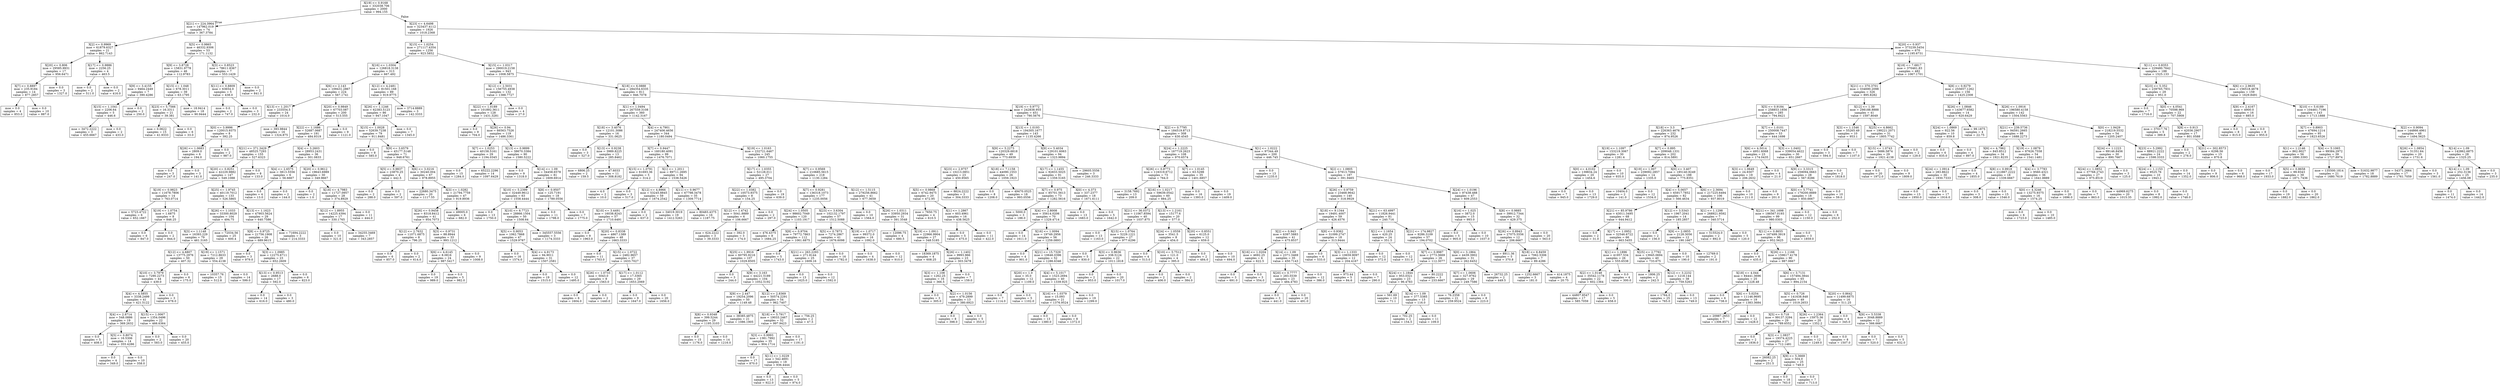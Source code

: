 digraph Tree {
node [shape=box] ;
0 [label="X[19] <= 0.9168\nmse = 332038.706\nsamples = 2000\nvalue = 994.155"] ;
1 [label="X[21] <= 224.3964\nmse = 147962.019\nsamples = 74\nvalue = 367.3784"] ;
0 -> 1 [labeldistance=2.5, labelangle=45, headlabel="True"] ;
2 [label="X[2] <= 0.9969\nmse = 61879.6327\nsamples = 21\nvalue = 862.7143"] ;
1 -> 2 ;
3 [label="X[20] <= 0.806\nmse = 29585.9931\nsamples = 17\nvalue = 956.6471"] ;
2 -> 3 ;
4 [label="X[7] <= 0.8897\nmse = 235.9184\nsamples = 14\nvalue = 877.2857"] ;
3 -> 4 ;
5 [label="mse = 0.0\nsamples = 4\nvalue = 853.0"] ;
4 -> 5 ;
6 [label="mse = 0.0\nsamples = 10\nvalue = 887.0"] ;
4 -> 6 ;
7 [label="mse = 0.0\nsamples = 3\nvalue = 1327.0"] ;
3 -> 7 ;
8 [label="X[17] <= 0.9886\nmse = 2256.25\nsamples = 4\nvalue = 463.5"] ;
2 -> 8 ;
9 [label="mse = 0.0\nsamples = 2\nvalue = 511.0"] ;
8 -> 9 ;
10 [label="mse = 0.0\nsamples = 2\nvalue = 416.0"] ;
8 -> 10 ;
11 [label="X[5] <= 0.9865\nmse = 46332.9306\nsamples = 53\nvalue = 171.1132"] ;
1 -> 11 ;
12 [label="X[9] <= 3.8728\nmse = 15831.9778\nsamples = 46\nvalue = 112.9783"] ;
11 -> 12 ;
13 [label="X[9] <= 3.4155\nmse = 9464.2449\nsamples = 7\nvalue = 390.4286"] ;
12 -> 13 ;
14 [label="X[15] <= 1.1041\nmse = 2206.64\nsamples = 5\nvalue = 446.6"] ;
13 -> 14 ;
15 [label="mse = 3472.2222\nsamples = 3\nvalue = 455.6667"] ;
14 -> 15 ;
16 [label="mse = 0.0\nsamples = 2\nvalue = 433.0"] ;
14 -> 16 ;
17 [label="mse = 0.0\nsamples = 2\nvalue = 250.0"] ;
13 -> 17 ;
18 [label="X[15] <= 1.048\nmse = 678.3011\nsamples = 39\nvalue = 63.1795"] ;
12 -> 18 ;
19 [label="X[23] <= 5.7566\nmse = 16.3311\nsamples = 21\nvalue = 39.381"] ;
18 -> 19 ;
20 [label="mse = 0.0622\nsamples = 15\nvalue = 41.9333"] ;
19 -> 20 ;
21 [label="mse = 0.0\nsamples = 6\nvalue = 33.0"] ;
19 -> 21 ;
22 [label="mse = 18.9414\nsamples = 18\nvalue = 90.9444"] ;
18 -> 22 ;
23 [label="X[3] <= 0.8523\nmse = 78611.8367\nsamples = 7\nvalue = 553.1429"] ;
11 -> 23 ;
24 [label="X[11] <= 0.8809\nmse = 63654.0\nsamples = 5\nvalue = 438.0"] ;
23 -> 24 ;
25 [label="mse = 0.0\nsamples = 2\nvalue = 747.0"] ;
24 -> 25 ;
26 [label="mse = 0.0\nsamples = 3\nvalue = 232.0"] ;
24 -> 26 ;
27 [label="mse = 0.0\nsamples = 2\nvalue = 841.0"] ;
23 -> 27 ;
28 [label="X[23] <= 4.6498\nmse = 323437.4112\nsamples = 1926\nvalue = 1018.2368"] ;
0 -> 28 [labeldistance=2.5, labelangle=-45, headlabel="False"] ;
29 [label="X[15] <= 1.0254\nmse = 271117.4354\nsamples = 1256\nvalue = 923.5852"] ;
28 -> 29 ;
30 [label="X[16] <= 1.0304\nmse = 126818.3138\nsamples = 313\nvalue = 667.492"] ;
29 -> 30 ;
31 [label="X[6] <= 2.143\nmse = 109431.2867\nsamples = 224\nvalue = 567.1741"] ;
30 -> 31 ;
32 [label="X[13] <= 1.2017\nmse = 233554.5\nsamples = 24\nvalue = 1014.0"] ;
31 -> 32 ;
33 [label="X[0] <= 3.9996\nmse = 120015.9375\nsamples = 8\nvalue = 392.25"] ;
32 -> 33 ;
34 [label="X[26] <= 1.0683\nmse = 2809.0\nsamples = 6\nvalue = 194.0"] ;
33 -> 34 ;
35 [label="mse = 0.0\nsamples = 3\nvalue = 247.0"] ;
34 -> 35 ;
36 [label="mse = 0.0\nsamples = 3\nvalue = 141.0"] ;
34 -> 36 ;
37 [label="mse = 0.0\nsamples = 2\nvalue = 987.0"] ;
33 -> 37 ;
38 [label="mse = 393.9844\nsamples = 16\nvalue = 1324.875"] ;
32 -> 38 ;
39 [label="X[20] <= 0.9849\nmse = 67703.087\nsamples = 200\nvalue = 513.555"] ;
31 -> 39 ;
40 [label="X[22] <= 1.1686\nmse = 52687.0687\nsamples = 191\nvalue = 484.9319"] ;
39 -> 40 ;
41 [label="X[21] <= 371.3429\nmse = 48525.7293\nsamples = 155\nvalue = 527.6323"] ;
40 -> 41 ;
42 [label="X[20] <= 0.8251\nmse = 42229.9882\nsamples = 147\nvalue = 549.1088"] ;
41 -> 42 ;
43 [label="X[19] <= 0.9823\nmse = 11678.7806\nsamples = 14\nvalue = 763.0714"] ;
42 -> 43 ;
44 [label="mse = 5723.4722\nsamples = 6\nvalue = 652.1667"] ;
43 -> 44 ;
45 [label="X[19] <= 1.0754\nmse = 1.6875\nsamples = 8\nvalue = 846.25"] ;
43 -> 45 ;
46 [label="mse = 0.0\nsamples = 6\nvalue = 847.0"] ;
45 -> 46 ;
47 [label="mse = 0.0\nsamples = 2\nvalue = 844.0"] ;
45 -> 47 ;
48 [label="X[25] <= 1.9745\nmse = 40119.7012\nsamples = 133\nvalue = 526.5865"] ;
42 -> 48 ;
49 [label="X[26] <= 1.1033\nmse = 33300.8029\nsamples = 104\nvalue = 494.75"] ;
48 -> 49 ;
50 [label="X[3] <= 1.1148\nmse = 16393.229\nsamples = 79\nvalue = 461.3165"] ;
49 -> 50 ;
51 [label="X[12] <= 4.6807\nmse = 13775.2976\nsamples = 50\nvalue = 407.32"] ;
50 -> 51 ;
52 [label="X[10] <= 3.7979\nmse = 7290.2273\nsamples = 44\nvalue = 439.0"] ;
51 -> 52 ;
53 [label="X[4] <= 4.5855\nmse = 3338.2499\nsamples = 41\nvalue = 421.5122"] ;
52 -> 53 ;
54 [label="X[4] <= 2.8714\nmse = 548.0886\nsamples = 19\nvalue = 369.2632"] ;
53 -> 54 ;
55 [label="mse = 0.0\nsamples = 5\nvalue = 408.0"] ;
54 -> 55 ;
56 [label="X[5] <= 0.8074\nmse = 16.5306\nsamples = 14\nvalue = 355.4286"] ;
54 -> 56 ;
57 [label="mse = 0.0\nsamples = 4\nvalue = 349.0"] ;
56 -> 57 ;
58 [label="mse = 0.0\nsamples = 10\nvalue = 358.0"] ;
56 -> 58 ;
59 [label="X[15] <= 1.0067\nmse = 1354.0496\nsamples = 22\nvalue = 466.6364"] ;
53 -> 59 ;
60 [label="mse = 0.0\nsamples = 2\nvalue = 583.0"] ;
59 -> 60 ;
61 [label="mse = 0.0\nsamples = 20\nvalue = 455.0"] ;
59 -> 61 ;
62 [label="mse = 0.0\nsamples = 3\nvalue = 678.0"] ;
52 -> 62 ;
63 [label="mse = 0.0\nsamples = 6\nvalue = 175.0"] ;
51 -> 63 ;
64 [label="X[19] <= 1.1571\nmse = 7212.8633\nsamples = 29\nvalue = 554.4138"] ;
50 -> 64 ;
65 [label="mse = 10357.76\nsamples = 15\nvalue = 512.8"] ;
64 -> 65 ;
66 [label="mse = 0.0\nsamples = 14\nvalue = 599.0"] ;
64 -> 66 ;
67 [label="mse = 72034.56\nsamples = 25\nvalue = 600.4"] ;
49 -> 67 ;
68 [label="X[13] <= 1.1623\nmse = 47903.5624\nsamples = 29\nvalue = 640.7586"] ;
48 -> 68 ;
69 [label="X[8] <= 0.9725\nmse = 21756.1908\nsamples = 26\nvalue = 689.9615"] ;
68 -> 69 ;
70 [label="mse = 0.0\nsamples = 3\nvalue = 979.0"] ;
69 -> 70 ;
71 [label="X[3] <= 1.0985\nmse = 12275.6711\nsamples = 23\nvalue = 652.2609"] ;
69 -> 71 ;
72 [label="X[13] <= 0.9513\nmse = 2688.0\nsamples = 17\nvalue = 592.0"] ;
71 -> 72 ;
73 [label="mse = 0.0\nsamples = 14\nvalue = 616.0"] ;
72 -> 73 ;
74 [label="mse = 0.0\nsamples = 3\nvalue = 480.0"] ;
72 -> 74 ;
75 [label="mse = 0.0\nsamples = 6\nvalue = 823.0"] ;
71 -> 75 ;
76 [label="mse = 71694.2222\nsamples = 3\nvalue = 214.3333"] ;
68 -> 76 ;
77 [label="mse = 0.0\nsamples = 8\nvalue = 133.0"] ;
41 -> 77 ;
78 [label="X[4] <= 3.2603\nmse = 28953.2431\nsamples = 36\nvalue = 301.0833"] ;
40 -> 78 ;
79 [label="X[4] <= 2.6575\nmse = 3813.5556\nsamples = 6\nvalue = 56.6667"] ;
78 -> 79 ;
80 [label="mse = 0.0\nsamples = 4\nvalue = 13.0"] ;
79 -> 80 ;
81 [label="mse = 0.0\nsamples = 2\nvalue = 144.0"] ;
79 -> 81 ;
82 [label="X[20] <= 0.9612\nmse = 19643.6989\nsamples = 30\nvalue = 349.9667"] ;
78 -> 82 ;
83 [label="mse = 0.0\nsamples = 2\nvalue = 1.0"] ;
82 -> 83 ;
84 [label="X[18] <= 4.7983\nmse = 11727.0957\nsamples = 28\nvalue = 374.8929"] ;
82 -> 84 ;
85 [label="X[12] <= 1.8955\nmse = 14225.4394\nsamples = 17\nvalue = 330.1765"] ;
84 -> 85 ;
86 [label="mse = 0.0\nsamples = 10\nvalue = 321.0"] ;
85 -> 86 ;
87 [label="mse = 34255.3469\nsamples = 7\nvalue = 343.2857"] ;
85 -> 87 ;
88 [label="mse = 0.0\nsamples = 11\nvalue = 444.0"] ;
84 -> 88 ;
89 [label="mse = 0.0\nsamples = 9\nvalue = 1121.0"] ;
39 -> 89 ;
90 [label="X[12] <= 4.2481\nmse = 81501.168\nsamples = 89\nvalue = 919.9775"] ;
30 -> 90 ;
91 [label="X[26] <= 1.1246\nmse = 62383.5123\nsamples = 86\nvalue = 947.1047"] ;
90 -> 91 ;
92 [label="X[15] <= 1.0028\nmse = 52639.7238\nsamples = 79\nvalue = 911.8481"] ;
91 -> 92 ;
93 [label="mse = 0.0\nsamples = 8\nvalue = 585.0"] ;
92 -> 93 ;
94 [label="X[9] <= 3.6579\nmse = 45177.5148\nsamples = 71\nvalue = 948.6761"] ;
92 -> 94 ;
95 [label="X[5] <= 0.9837\nmse = 23870.25\nsamples = 4\nvalue = 442.5"] ;
94 -> 95 ;
96 [label="mse = 0.0\nsamples = 2\nvalue = 288.0"] ;
95 -> 96 ;
97 [label="mse = 0.0\nsamples = 2\nvalue = 597.0"] ;
95 -> 97 ;
98 [label="X[6] <= 3.0216\nmse = 30240.004\nsamples = 67\nvalue = 978.8955"] ;
94 -> 98 ;
99 [label="mse = 22680.3475\nsamples = 20\nvalue = 1117.55"] ;
98 -> 99 ;
100 [label="X[3] <= 1.0282\nmse = 21794.7759\nsamples = 47\nvalue = 919.8936"] ;
98 -> 100 ;
101 [label="X[26] <= 0.9458\nmse = 8318.8412\nsamples = 41\nvalue = 954.7073"] ;
100 -> 101 ;
102 [label="X[12] <= 2.7632\nmse = 11071.6875\nsamples = 8\nvalue = 796.25"] ;
101 -> 102 ;
103 [label="mse = 0.0\nsamples = 6\nvalue = 857.0"] ;
102 -> 103 ;
104 [label="mse = 0.0\nsamples = 2\nvalue = 614.0"] ;
102 -> 104 ;
105 [label="X[3] <= 0.9731\nmse = 88.8944\nsamples = 33\nvalue = 993.1212"] ;
101 -> 105 ;
106 [label="X[6] <= 4.6145\nmse = 8.0816\nsamples = 24\nvalue = 987.5417"] ;
105 -> 106 ;
107 [label="mse = 0.0\nsamples = 19\nvalue = 989.0"] ;
106 -> 107 ;
108 [label="mse = 0.0\nsamples = 5\nvalue = 982.0"] ;
106 -> 108 ;
109 [label="mse = 0.0\nsamples = 9\nvalue = 1008.0"] ;
105 -> 109 ;
110 [label="mse = 49005.0\nsamples = 6\nvalue = 682.0"] ;
100 -> 110 ;
111 [label="mse = 0.0\nsamples = 7\nvalue = 1345.0"] ;
91 -> 111 ;
112 [label="mse = 3714.8889\nsamples = 3\nvalue = 142.3333"] ;
90 -> 112 ;
113 [label="X[15] <= 1.0317\nmse = 290019.2158\nsamples = 943\nvalue = 1008.5875"] ;
29 -> 113 ;
114 [label="X[12] <= 2.5031\nmse = 156755.4938\nsamples = 132\nvalue = 1388.7727"] ;
113 -> 114 ;
115 [label="X[22] <= 1.0189\nmse = 101892.3611\nsamples = 128\nvalue = 1431.3281"] ;
114 -> 115 ;
116 [label="mse = 0.0\nsamples = 9\nvalue = 704.0"] ;
115 -> 116 ;
117 [label="X[26] <= 0.94\nmse = 66563.7526\nsamples = 119\nvalue = 1486.3361"] ;
115 -> 117 ;
118 [label="X[7] <= 1.0253\nmse = 40158.5161\nsamples = 29\nvalue = 1194.0345"] ;
117 -> 118 ;
119 [label="mse = 0.0\nsamples = 15\nvalue = 1284.0"] ;
118 -> 119 ;
120 [label="mse = 65222.2296\nsamples = 14\nvalue = 1097.6429"] ;
118 -> 120 ;
121 [label="X[13] <= 0.9899\nmse = 38670.3384\nsamples = 90\nvalue = 1580.5222"] ;
117 -> 121 ;
122 [label="mse = 0.0\nsamples = 9\nvalue = 1318.0"] ;
121 -> 122 ;
123 [label="X[14] <= 1.09\nmse = 34458.6578\nsamples = 81\nvalue = 1609.6914"] ;
121 -> 123 ;
124 [label="X[10] <= 5.2399\nmse = 32449.9612\nsamples = 63\nvalue = 1558.4444"] ;
123 -> 124 ;
125 [label="mse = 0.0\nsamples = 13\nvalue = 1750.0"] ;
124 -> 125 ;
126 [label="X[10] <= 6.7723\nmse = 28866.1504\nsamples = 50\nvalue = 1508.64"] ;
124 -> 126 ;
127 [label="X[5] <= 0.9053\nmse = 1062.7868\nsamples = 47\nvalue = 1529.9787"] ;
126 -> 127 ;
128 [label="mse = 0.0\nsamples = 16\nvalue = 1574.0"] ;
127 -> 128 ;
129 [label="X[4] <= 4.9173\nmse = 94.9011\nsamples = 31\nvalue = 1507.2581"] ;
127 -> 129 ;
130 [label="mse = 0.0\nsamples = 19\nvalue = 1515.0"] ;
129 -> 130 ;
131 [label="mse = 0.0\nsamples = 12\nvalue = 1495.0"] ;
129 -> 131 ;
132 [label="mse = 345557.5556\nsamples = 3\nvalue = 1174.3333"] ;
126 -> 132 ;
133 [label="X[8] <= 0.9507\nmse = 125.7191\nsamples = 18\nvalue = 1789.0556"] ;
123 -> 133 ;
134 [label="mse = 0.0\nsamples = 11\nvalue = 1798.0"] ;
133 -> 134 ;
135 [label="mse = 0.0\nsamples = 7\nvalue = 1775.0"] ;
133 -> 135 ;
136 [label="mse = 0.0\nsamples = 4\nvalue = 27.0"] ;
114 -> 136 ;
137 [label="X[18] <= 6.0888\nmse = 284354.6335\nsamples = 811\nvalue = 946.7078"] ;
113 -> 137 ;
138 [label="X[1] <= 1.0494\nmse = 267559.3108\nsamples = 360\nvalue = 1142.3167"] ;
137 -> 138 ;
139 [label="X[18] <= 3.4076\nmse = 12101.3086\nsamples = 16\nvalue = 331.0625"] ;
138 -> 139 ;
140 [label="mse = 0.0\nsamples = 3\nvalue = 527.0"] ;
139 -> 140 ;
141 [label="X[13] <= 0.9238\nmse = 3989.8225\nsamples = 13\nvalue = 285.8462"] ;
139 -> 141 ;
142 [label="mse = 6806.25\nsamples = 2\nvalue = 159.5"] ;
141 -> 142 ;
143 [label="mse = 47.6033\nsamples = 11\nvalue = 308.8182"] ;
141 -> 143 ;
144 [label="X[4] <= 4.7901\nmse = 247406.4656\nsamples = 344\nvalue = 1180.0494"] ;
138 -> 144 ;
145 [label="X[7] <= 0.9447\nmse = 160180.4091\nsamples = 99\nvalue = 1476.7071"] ;
144 -> 145 ;
146 [label="X[15] <= 1.0791\nmse = 61693.36\nsamples = 5\nvalue = 314.2"] ;
145 -> 146 ;
147 [label="mse = 4.0\nsamples = 2\nvalue = 10.0"] ;
146 -> 147 ;
148 [label="mse = 0.0\nsamples = 3\nvalue = 517.0"] ;
146 -> 148 ;
149 [label="X[1] <= 1.2011\nmse = 89711.2695\nsamples = 94\nvalue = 1538.5426"] ;
145 -> 149 ;
150 [label="X[12] <= 4.8966\nmse = 53245.8845\nsamples = 59\nvalue = 1674.2542"] ;
149 -> 150 ;
151 [label="X[10] <= 3.4491\nmse = 16038.8243\nsamples = 57\nvalue = 1710.6491"] ;
150 -> 151 ;
152 [label="mse = 0.0\nsamples = 9\nvalue = 1963.0"] ;
151 -> 152 ;
153 [label="X[20] <= 0.8338\nmse = 4867.1389\nsamples = 48\nvalue = 1663.3333"] ;
151 -> 153 ;
154 [label="mse = 0.0\nsamples = 11\nvalue = 1763.0"] ;
153 -> 154 ;
155 [label="X[15] <= 1.0722\nmse = 2482.9657\nsamples = 37\nvalue = 1633.7027"] ;
153 -> 155 ;
156 [label="X[26] <= 1.0733\nmse = 5043.0\nsamples = 8\nvalue = 1563.0"] ;
155 -> 156 ;
157 [label="mse = 0.0\nsamples = 6\nvalue = 1604.0"] ;
156 -> 157 ;
158 [label="mse = 0.0\nsamples = 2\nvalue = 1440.0"] ;
156 -> 158 ;
159 [label="X[17] <= 1.0112\nmse = 17.3365\nsamples = 29\nvalue = 1653.2069"] ;
155 -> 159 ;
160 [label="mse = 0.0\nsamples = 9\nvalue = 1647.0"] ;
159 -> 160 ;
161 [label="mse = 0.0\nsamples = 20\nvalue = 1656.0"] ;
159 -> 161 ;
162 [label="mse = 0.0\nsamples = 2\nvalue = 637.0"] ;
150 -> 162 ;
163 [label="X[11] <= 0.9677\nmse = 67798.3478\nsamples = 35\nvalue = 1309.7714"] ;
149 -> 163 ;
164 [label="mse = 34019.3019\nsamples = 19\nvalue = 1412.5263"] ;
163 -> 164 ;
165 [label="mse = 80483.4375\nsamples = 16\nvalue = 1187.75"] ;
163 -> 165 ;
166 [label="X[19] <= 1.0163\nmse = 232721.6467\nsamples = 245\nvalue = 1060.1755"] ;
144 -> 166 ;
167 [label="X[17] <= 1.0355\nmse = 52128.011\nsamples = 27\nvalue = 495.3704"] ;
166 -> 167 ;
168 [label="X[22] <= 1.0382\nmse = 10573.9375\nsamples = 8\nvalue = 154.25"] ;
167 -> 168 ;
169 [label="X[12] <= 1.4742\nmse = 5041.8889\nsamples = 6\nvalue = 106.6667"] ;
168 -> 169 ;
170 [label="mse = 624.2222\nsamples = 3\nvalue = 39.3333"] ;
169 -> 170 ;
171 [label="mse = 392.0\nsamples = 3\nvalue = 174.0"] ;
169 -> 171 ;
172 [label="mse = 0.0\nsamples = 2\nvalue = 297.0"] ;
168 -> 172 ;
173 [label="mse = 0.0\nsamples = 19\nvalue = 639.0"] ;
167 -> 173 ;
174 [label="X[7] <= 0.9569\nmse = 210685.5615\nsamples = 218\nvalue = 1130.1284"] ;
166 -> 174 ;
175 [label="X[7] <= 0.9281\nmse = 136318.1073\nsamples = 177\nvalue = 1235.0056"] ;
174 -> 175 ;
176 [label="X[24] <= 1.0505\nmse = 98602.7049\nsamples = 120\nvalue = 1103.1917"] ;
175 -> 176 ;
177 [label="mse = 476.4375\nsamples = 8\nvalue = 1684.25"] ;
176 -> 177 ;
178 [label="X[8] <= 0.9704\nmse = 79772.7863\nsamples = 112\nvalue = 1061.6875"] ;
176 -> 178 ;
179 [label="X[25] <= 1.9916\nmse = 60795.9216\nsamples = 107\nvalue = 1029.8505"] ;
178 -> 179 ;
180 [label="mse = 0.0\nsamples = 3\nvalue = 244.0"] ;
179 -> 180 ;
181 [label="X[9] <= 3.163\nmse = 44221.5189\nsamples = 104\nvalue = 1052.5192"] ;
179 -> 181 ;
182 [label="X[9] <= 2.447\nmse = 19254.2096\nsamples = 50\nvalue = 1149.48"] ;
181 -> 182 ;
183 [label="X[8] <= 0.9348\nmse = 399.5244\nsamples = 29\nvalue = 1195.3103"] ;
182 -> 183 ;
184 [label="mse = 0.0\nsamples = 15\nvalue = 1176.0"] ;
183 -> 184 ;
185 [label="mse = 0.0\nsamples = 14\nvalue = 1216.0"] ;
183 -> 185 ;
186 [label="mse = 38385.4875\nsamples = 21\nvalue = 1086.1905"] ;
182 -> 186 ;
187 [label="X[12] <= 2.8369\nmse = 50574.2291\nsamples = 54\nvalue = 962.7407"] ;
181 -> 187 ;
188 [label="X[18] <= 5.7917\nmse = 19033.2467\nsamples = 52\nvalue = 997.9423"] ;
187 -> 188 ;
189 [label="X[3] <= 0.9993\nmse = 1381.7992\nsamples = 35\nvalue = 904.1714"] ;
188 -> 189 ;
190 [label="mse = 0.0\nsamples = 17\nvalue = 870.0"] ;
189 -> 190 ;
191 [label="X[11] <= 1.0229\nmse = 542.4691\nsamples = 18\nvalue = 936.4444"] ;
189 -> 191 ;
192 [label="mse = 0.0\nsamples = 13\nvalue = 922.0"] ;
191 -> 192 ;
193 [label="mse = 0.0\nsamples = 5\nvalue = 974.0"] ;
191 -> 193 ;
194 [label="mse = 0.0\nsamples = 17\nvalue = 1191.0"] ;
188 -> 194 ;
195 [label="mse = 756.25\nsamples = 2\nvalue = 47.5"] ;
187 -> 195 ;
196 [label="mse = 0.0\nsamples = 5\nvalue = 1743.0"] ;
178 -> 196 ;
197 [label="X[23] <= 3.6304\nmse = 102132.1797\nsamples = 57\nvalue = 1512.5088"] ;
175 -> 197 ;
198 [label="X[5] <= 0.7873\nmse = 7274.2867\nsamples = 41\nvalue = 1676.6098"] ;
197 -> 198 ;
199 [label="X[21] <= 263.2293\nmse = 271.8144\nsamples = 25\nvalue = 1609.16"] ;
198 -> 199 ;
200 [label="mse = 0.0\nsamples = 13\nvalue = 1625.0"] ;
199 -> 200 ;
201 [label="mse = 0.0\nsamples = 12\nvalue = 1592.0"] ;
199 -> 201 ;
202 [label="mse = 0.0\nsamples = 16\nvalue = 1782.0"] ;
198 -> 202 ;
203 [label="X[19] <= 1.0717\nmse = 99372.0\nsamples = 16\nvalue = 1092.0"] ;
197 -> 203 ;
204 [label="mse = 0.0\nsamples = 4\nvalue = 1638.0"] ;
203 -> 204 ;
205 [label="mse = 0.0\nsamples = 12\nvalue = 910.0"] ;
203 -> 205 ;
206 [label="X[12] <= 1.5115\nmse = 279256.8662\nsamples = 41\nvalue = 677.3659"] ;
174 -> 206 ;
207 [label="mse = 0.0\nsamples = 10\nvalue = 1564.0"] ;
206 -> 207 ;
208 [label="X[26] <= 1.0311\nmse = 33950.2934\nsamples = 31\nvalue = 391.3548"] ;
206 -> 208 ;
209 [label="mse = 12096.75\nsamples = 4\nvalue = 680.5"] ;
208 -> 209 ;
210 [label="X[19] <= 1.0911\nmse = 22966.9904\nsamples = 27\nvalue = 348.5185"] ;
208 -> 210 ;
211 [label="mse = 18369.1875\nsamples = 4\nvalue = 608.25"] ;
210 -> 211 ;
212 [label="X[26] <= 1.1402\nmse = 9993.966\nsamples = 23\nvalue = 303.3478"] ;
210 -> 212 ;
213 [label="X[3] <= 1.108\nmse = 1262.25\nsamples = 16\nvalue = 366.5"] ;
212 -> 213 ;
214 [label="mse = 0.0\nsamples = 3\nvalue = 305.0"] ;
213 -> 214 ;
215 [label="X[2] <= 1.0156\nmse = 479.2899\nsamples = 13\nvalue = 380.6923"] ;
213 -> 215 ;
216 [label="mse = 0.0\nsamples = 8\nvalue = 398.0"] ;
215 -> 216 ;
217 [label="mse = 0.0\nsamples = 5\nvalue = 353.0"] ;
215 -> 217 ;
218 [label="mse = 0.0\nsamples = 7\nvalue = 159.0"] ;
212 -> 218 ;
219 [label="X[19] <= 0.9772\nmse = 242838.955\nsamples = 451\nvalue = 790.5676"] ;
137 -> 219 ;
220 [label="X[13] <= 1.0193\nmse = 194305.1677\nsamples = 143\nvalue = 1135.4266"] ;
219 -> 220 ;
221 [label="X[9] <= 5.2273\nmse = 120329.6818\nsamples = 49\nvalue = 773.6939"] ;
220 -> 221 ;
222 [label="X[23] <= 2.9757\nmse = 10213.0851\nsamples = 23\nvalue = 450.9565"] ;
221 -> 222 ;
223 [label="X[5] <= 0.9868\nmse = 6742.9475\nsamples = 20\nvalue = 472.95"] ;
222 -> 223 ;
224 [label="mse = 7650.75\nsamples = 4\nvalue = 610.5"] ;
223 -> 224 ;
225 [label="X[1] <= 1.2867\nmse = 603.4961\nsamples = 16\nvalue = 438.5625"] ;
223 -> 225 ;
226 [label="mse = 0.0\nsamples = 5\nvalue = 475.0"] ;
225 -> 226 ;
227 [label="mse = 0.0\nsamples = 11\nvalue = 422.0"] ;
225 -> 227 ;
228 [label="mse = 8624.2222\nsamples = 3\nvalue = 304.3333"] ;
222 -> 228 ;
229 [label="X[18] <= 7.1158\nmse = 44090.1553\nsamples = 26\nvalue = 1059.1923"] ;
221 -> 229 ;
230 [label="mse = 0.0\nsamples = 8\nvalue = 1208.0"] ;
229 -> 230 ;
231 [label="mse = 49470.0525\nsamples = 18\nvalue = 993.0556"] ;
229 -> 231 ;
232 [label="X[9] <= 5.4034\nmse = 129101.6063\nsamples = 94\nvalue = 1323.9894"] ;
220 -> 232 ;
233 [label="X[17] <= 1.1455\nmse = 92833.5025\nsamples = 91\nvalue = 1359.5165"] ;
232 -> 233 ;
234 [label="X[7] <= 0.975\nmse = 85701.5613\nsamples = 73\nvalue = 1282.5616"] ;
233 -> 234 ;
235 [label="mse = 5000.0\nsamples = 3\nvalue = 188.0"] ;
234 -> 235 ;
236 [label="X[4] <= 2.8008\nmse = 35614.0206\nsamples = 70\nvalue = 1329.4714"] ;
234 -> 236 ;
237 [label="mse = 0.0\nsamples = 14\nvalue = 1611.0"] ;
236 -> 237 ;
238 [label="X[16] <= 1.0094\nmse = 19749.2956\nsamples = 56\nvalue = 1259.0893"] ;
236 -> 238 ;
239 [label="mse = 0.0\nsamples = 4\nvalue = 901.0"] ;
238 -> 239 ;
240 [label="X[21] <= 15.7329\nmse = 10646.0396\nsamples = 52\nvalue = 1286.6346"] ;
238 -> 240 ;
241 [label="X[20] <= 1.0\nmse = 35.0\nsamples = 12\nvalue = 1109.0"] ;
240 -> 241 ;
242 [label="mse = 0.0\nsamples = 7\nvalue = 1114.0"] ;
241 -> 242 ;
243 [label="mse = 0.0\nsamples = 5\nvalue = 1102.0"] ;
241 -> 243 ;
244 [label="X[4] <= 5.1017\nmse = 1523.2694\nsamples = 40\nvalue = 1339.925"] ;
240 -> 244 ;
245 [label="X[16] <= 1.0379\nmse = 15.093\nsamples = 21\nvalue = 1376.9524"] ;
244 -> 245 ;
246 [label="mse = 0.0\nsamples = 13\nvalue = 1380.0"] ;
245 -> 246 ;
247 [label="mse = 0.0\nsamples = 8\nvalue = 1372.0"] ;
245 -> 247 ;
248 [label="mse = 0.0\nsamples = 19\nvalue = 1299.0"] ;
244 -> 248 ;
249 [label="X[0] <= 4.373\nmse = 337.2377\nsamples = 18\nvalue = 1671.6111"] ;
233 -> 249 ;
250 [label="mse = 0.0\nsamples = 13\nvalue = 1683.0"] ;
249 -> 250 ;
251 [label="mse = 0.0\nsamples = 5\nvalue = 1642.0"] ;
249 -> 251 ;
252 [label="mse = 29605.5556\nsamples = 3\nvalue = 246.3333"] ;
232 -> 252 ;
253 [label="X[2] <= 0.7795\nmse = 184519.8713\nsamples = 308\nvalue = 630.4545"] ;
219 -> 253 ;
254 [label="X[24] <= 1.2225\nmse = 167719.2623\nsamples = 108\nvalue = 970.6574"] ;
253 -> 254 ;
255 [label="X[26] <= 0.8773\nmse = 116319.6712\nsamples = 73\nvalue = 764.0"] ;
254 -> 255 ;
256 [label="mse = 3158.7692\nsamples = 13\nvalue = 209.0"] ;
255 -> 256 ;
257 [label="X[16] <= 1.0217\nmse = 59639.0542\nsamples = 60\nvalue = 884.25"] ;
255 -> 257 ;
258 [label="X[21] <= 36.0372\nmse = 11067.8594\nsamples = 40\nvalue = 1037.875"] ;
257 -> 258 ;
259 [label="mse = 0.0\nsamples = 13\nvalue = 1163.0"] ;
258 -> 259 ;
260 [label="X[15] <= 1.0764\nmse = 5229.1221\nsamples = 27\nvalue = 977.6296"] ;
258 -> 260 ;
261 [label="mse = 0.0\nsamples = 5\nvalue = 830.0"] ;
260 -> 261 ;
262 [label="X[3] <= 0.9636\nmse = 338.5124\nsamples = 22\nvalue = 1011.1818"] ;
260 -> 262 ;
263 [label="mse = 0.0\nsamples = 2\nvalue = 953.0"] ;
262 -> 263 ;
264 [label="mse = 0.0\nsamples = 20\nvalue = 1017.0"] ;
262 -> 264 ;
265 [label="X[13] <= 1.2161\nmse = 15177.6\nsamples = 20\nvalue = 577.0"] ;
257 -> 265 ;
266 [label="X[24] <= 1.0559\nmse = 3541.5\nsamples = 8\nvalue = 454.0"] ;
265 -> 266 ;
267 [label="mse = 0.0\nsamples = 4\nvalue = 513.0"] ;
266 -> 267 ;
268 [label="X[10] <= 5.7512\nmse = 121.0\nsamples = 4\nvalue = 395.0"] ;
266 -> 268 ;
269 [label="mse = 0.0\nsamples = 2\nvalue = 406.0"] ;
268 -> 269 ;
270 [label="mse = 0.0\nsamples = 2\nvalue = 384.0"] ;
268 -> 270 ;
271 [label="X[20] <= 0.8551\nmse = 6125.0\nsamples = 12\nvalue = 659.0"] ;
265 -> 271 ;
272 [label="mse = 0.0\nsamples = 2\nvalue = 484.0"] ;
271 -> 272 ;
273 [label="mse = 0.0\nsamples = 10\nvalue = 694.0"] ;
271 -> 273 ;
274 [label="X[7] <= 1.0145\nmse = 63.5298\nsamples = 35\nvalue = 1401.6857"] ;
254 -> 274 ;
275 [label="mse = 0.0\nsamples = 16\nvalue = 1393.0"] ;
274 -> 275 ;
276 [label="mse = 0.0\nsamples = 19\nvalue = 1409.0"] ;
274 -> 276 ;
277 [label="X[1] <= 1.0222\nmse = 97344.49\nsamples = 200\nvalue = 446.745"] ;
253 -> 277 ;
278 [label="mse = 0.0\nsamples = 13\nvalue = 1235.0"] ;
277 -> 278 ;
279 [label="X[2] <= 1.0805\nmse = 57913.7084\nsamples = 187\nvalue = 391.9465"] ;
277 -> 279 ;
280 [label="X[26] <= 0.9759\nmse = 23468.9642\nsamples = 140\nvalue = 318.9929"] ;
279 -> 280 ;
281 [label="X[18] <= 9.1344\nmse = 19491.4007\nsamples = 59\nvalue = 426.4576"] ;
280 -> 281 ;
282 [label="X[2] <= 0.943\nmse = 6397.5883\nsamples = 41\nvalue = 475.8537"] ;
281 -> 282 ;
283 [label="X[16] <= 1.0204\nmse = 4692.25\nsamples = 6\nvalue = 622.5"] ;
282 -> 283 ;
284 [label="mse = 0.0\nsamples = 3\nvalue = 691.0"] ;
283 -> 284 ;
285 [label="mse = 0.0\nsamples = 3\nvalue = 554.0"] ;
283 -> 285 ;
286 [label="X[14] <= 1.09\nmse = 2371.3469\nsamples = 35\nvalue = 450.7143"] ;
282 -> 286 ;
287 [label="X[20] <= 0.7777\nmse = 283.5539\nsamples = 23\nvalue = 484.4783"] ;
286 -> 287 ;
288 [label="mse = 0.0\nsamples = 3\nvalue = 441.0"] ;
287 -> 288 ;
289 [label="mse = 0.0\nsamples = 20\nvalue = 491.0"] ;
287 -> 289 ;
290 [label="mse = 0.0\nsamples = 12\nvalue = 386.0"] ;
286 -> 290 ;
291 [label="X[8] <= 0.9362\nmse = 31099.2747\nsamples = 18\nvalue = 313.9444"] ;
281 -> 291 ;
292 [label="mse = 0.0\nsamples = 6\nvalue = 533.0"] ;
291 -> 292 ;
293 [label="X[3] <= 1.1333\nmse = 10659.9097\nsamples = 12\nvalue = 204.4167"] ;
291 -> 293 ;
294 [label="mse = 973.44\nsamples = 5\nvalue = 84.6"] ;
293 -> 294 ;
295 [label="mse = 0.0\nsamples = 7\nvalue = 290.0"] ;
293 -> 295 ;
296 [label="X[21] <= 63.4997\nmse = 11826.9441\nsamples = 81\nvalue = 240.716"] ;
280 -> 296 ;
297 [label="X[1] <= 1.1654\nmse = 420.25\nsamples = 24\nvalue = 351.5"] ;
296 -> 297 ;
298 [label="mse = 0.0\nsamples = 12\nvalue = 372.0"] ;
297 -> 298 ;
299 [label="mse = 0.0\nsamples = 12\nvalue = 331.0"] ;
297 -> 299 ;
300 [label="X[21] <= 174.9827\nmse = 9286.3109\nsamples = 57\nvalue = 194.0702"] ;
296 -> 300 ;
301 [label="X[7] <= 0.9987\nmse = 2773.3669\nsamples = 26\nvalue = 112.3077"] ;
300 -> 301 ;
302 [label="X[24] <= 1.1844\nmse = 953.0321\nsamples = 23\nvalue = 96.4783"] ;
301 -> 302 ;
303 [label="mse = 561.69\nsamples = 10\nvalue = 71.1"] ;
302 -> 303 ;
304 [label="X[14] <= 1.09\nmse = 377.5385\nsamples = 13\nvalue = 116.0"] ;
302 -> 304 ;
305 [label="mse = 702.25\nsamples = 2\nvalue = 154.5"] ;
304 -> 305 ;
306 [label="mse = 0.0\nsamples = 11\nvalue = 109.0"] ;
304 -> 306 ;
307 [label="mse = 80.2222\nsamples = 3\nvalue = 233.6667"] ;
301 -> 307 ;
308 [label="X[0] <= 3.1864\nmse = 4439.3902\nsamples = 31\nvalue = 262.6452"] ;
300 -> 308 ;
309 [label="X[7] <= 1.0606\nmse = 327.9762\nsamples = 29\nvalue = 249.7586"] ;
308 -> 309 ;
310 [label="mse = 76.2358\nsamples = 21\nvalue = 259.9524"] ;
309 -> 310 ;
311 [label="mse = 0.0\nsamples = 8\nvalue = 223.0"] ;
309 -> 311 ;
312 [label="mse = 26732.25\nsamples = 2\nvalue = 449.5"] ;
308 -> 312 ;
313 [label="X[24] <= 1.0196\nmse = 97438.488\nsamples = 47\nvalue = 609.2553"] ;
279 -> 313 ;
314 [label="X[16] <= 1.025\nmse = 3872.0\nsamples = 15\nvalue = 993.0"] ;
313 -> 314 ;
315 [label="mse = 0.0\nsamples = 5\nvalue = 905.0"] ;
314 -> 315 ;
316 [label="mse = 0.0\nsamples = 10\nvalue = 1037.0"] ;
314 -> 316 ;
317 [label="X[8] <= 0.9885\nmse = 39912.7344\nsamples = 32\nvalue = 429.375"] ;
313 -> 317 ;
318 [label="X[26] <= 0.8943\nmse = 27075.5556\nsamples = 12\nvalue = 206.6667"] ;
317 -> 318 ;
319 [label="mse = 8911.36\nsamples = 5\nvalue = 370.8"] ;
318 -> 319 ;
320 [label="X[18] <= 6.8459\nmse = 7062.5306\nsamples = 7\nvalue = 89.4286"] ;
318 -> 320 ;
321 [label="mse = 1252.6667\nsamples = 3\nvalue = 181.0"] ;
320 -> 321 ;
322 [label="mse = 414.1875\nsamples = 4\nvalue = 20.75"] ;
320 -> 322 ;
323 [label="mse = 0.0\nsamples = 20\nvalue = 563.0"] ;
317 -> 323 ;
324 [label="X[20] <= 0.937\nmse = 373239.5454\nsamples = 670\nvalue = 1195.6731"] ;
28 -> 324 ;
325 [label="X[18] <= 7.6817\nmse = 370461.83\nsamples = 482\nvalue = 1067.1701"] ;
324 -> 325 ;
326 [label="X[21] <= 370.3701\nmse = 334690.2098\nsamples = 326\nvalue = 895.8282"] ;
325 -> 326 ;
327 [label="X[5] <= 0.9184\nmse = 258853.1856\nsamples = 285\nvalue = 794.8421"] ;
326 -> 327 ;
328 [label="X[18] <= 3.3\nmse = 226363.4676\nsamples = 232\nvalue = 874.9526"] ;
327 -> 328 ;
329 [label="X[19] <= 1.1097\nmse = 153219.3067\nsamples = 30\nvalue = 1281.4"] ;
328 -> 329 ;
330 [label="X[0] <= 4.0102\nmse = 139834.24\nsamples = 20\nvalue = 1454.6"] ;
329 -> 330 ;
331 [label="mse = 0.0\nsamples = 7\nvalue = 945.0"] ;
330 -> 331 ;
332 [label="mse = 0.0\nsamples = 13\nvalue = 1729.0"] ;
330 -> 332 ;
333 [label="mse = 0.0\nsamples = 10\nvalue = 935.0"] ;
329 -> 333 ;
334 [label="X[7] <= 0.895\nmse = 209048.1331\nsamples = 202\nvalue = 814.5891"] ;
328 -> 334 ;
335 [label="X[19] <= 1.007\nmse = 239092.2857\nsamples = 14\nvalue = 1335.0"] ;
334 -> 335 ;
336 [label="mse = 10404.0\nsamples = 2\nvalue = 141.0"] ;
335 -> 336 ;
337 [label="mse = 0.0\nsamples = 12\nvalue = 1534.0"] ;
335 -> 337 ;
338 [label="X[0] <= 3.407\nmse = 185140.9249\nsamples = 188\nvalue = 775.8351"] ;
334 -> 338 ;
339 [label="X[4] <= 5.0657\nmse = 65917.7852\nsamples = 82\nvalue = 566.4634"] ;
338 -> 339 ;
340 [label="X[21] <= 85.9786\nmse = 43011.3495\nsamples = 68\nvalue = 644.9412"] ;
339 -> 340 ;
341 [label="mse = 0.0\nsamples = 2\nvalue = 31.0"] ;
340 -> 341 ;
342 [label="X[17] <= 1.0952\nmse = 32546.6722\nsamples = 66\nvalue = 663.5455"] ;
340 -> 342 ;
343 [label="X[1] <= 1.1896\nmse = 41957.534\nsamples = 26\nvalue = 555.6538"] ;
342 -> 343 ;
344 [label="X[2] <= 1.0148\nmse = 35542.1178\nsamples = 22\nvalue = 602.1364"] ;
343 -> 344 ;
345 [label="mse = 44807.8547\nsamples = 17\nvalue = 585.7059"] ;
344 -> 345 ;
346 [label="mse = 0.0\nsamples = 5\nvalue = 658.0"] ;
344 -> 346 ;
347 [label="mse = 0.0\nsamples = 4\nvalue = 300.0"] ;
343 -> 347 ;
348 [label="X[25] <= 2.7792\nmse = 13945.0694\nsamples = 40\nvalue = 733.675"] ;
342 -> 348 ;
349 [label="mse = 1806.25\nsamples = 2\nvalue = 242.5"] ;
348 -> 349 ;
350 [label="X[12] <= 3.2232\nmse = 1218.144\nsamples = 38\nvalue = 759.5263"] ;
348 -> 350 ;
351 [label="mse = 1764.0\nsamples = 25\nvalue = 765.0"] ;
350 -> 351 ;
352 [label="mse = 0.0\nsamples = 13\nvalue = 749.0"] ;
350 -> 352 ;
353 [label="X[12] <= 3.5343\nmse = 1967.2041\nsamples = 14\nvalue = 185.2857"] ;
339 -> 353 ;
354 [label="mse = 0.0\nsamples = 2\nvalue = 156.0"] ;
353 -> 354 ;
355 [label="X[9] <= 2.0855\nmse = 2128.3056\nsamples = 12\nvalue = 190.1667"] ;
353 -> 355 ;
356 [label="mse = 0.0\nsamples = 10\nvalue = 190.0"] ;
355 -> 356 ;
357 [label="mse = 12769.0\nsamples = 2\nvalue = 191.0"] ;
355 -> 357 ;
358 [label="X[6] <= 2.3694\nmse = 217225.6494\nsamples = 106\nvalue = 937.8019"] ;
338 -> 358 ;
359 [label="X[1] <= 1.1298\nmse = 268921.9592\nsamples = 7\nvalue = 340.5714"] ;
358 -> 359 ;
360 [label="mse = 515524.0\nsamples = 2\nvalue = 892.0"] ;
359 -> 360 ;
361 [label="mse = 0.0\nsamples = 5\nvalue = 120.0"] ;
359 -> 361 ;
362 [label="X[21] <= 341.1698\nmse = 186567.0193\nsamples = 99\nvalue = 980.0303"] ;
358 -> 362 ;
363 [label="X[11] <= 0.8655\nmse = 167499.3919\nsamples = 96\nvalue = 952.5625"] ;
362 -> 363 ;
364 [label="mse = 0.0\nsamples = 6\nvalue = 435.0"] ;
363 -> 364 ;
365 [label="X[26] <= 1.1166\nmse = 159617.4178\nsamples = 90\nvalue = 987.0667"] ;
363 -> 365 ;
366 [label="X[18] <= 4.044\nmse = 84441.3696\nsamples = 25\nvalue = 1228.48"] ;
365 -> 366 ;
367 [label="mse = 0.0\nsamples = 6\nvalue = 738.0"] ;
366 -> 367 ;
368 [label="X[6] <= 5.0254\nmse = 11146.9695\nsamples = 19\nvalue = 1383.3684"] ;
366 -> 368 ;
369 [label="mse = 20987.2653\nsamples = 7\nvalue = 1306.8571"] ;
368 -> 369 ;
370 [label="mse = 0.0\nsamples = 12\nvalue = 1428.0"] ;
368 -> 370 ;
371 [label="X[6] <= 3.7131\nmse = 157494.3844\nsamples = 65\nvalue = 894.2154"] ;
365 -> 371 ;
372 [label="X[5] <= 0.726\nmse = 141638.848\nsamples = 49\nvalue = 1019.2653"] ;
371 -> 372 ;
373 [label="X[5] <= 0.718\nmse = 99137.3294\nsamples = 29\nvalue = 789.6552"] ;
372 -> 373 ;
374 [label="mse = 0.0\nsamples = 2\nvalue = 1836.0"] ;
373 -> 374 ;
375 [label="X[3] <= 1.0837\nmse = 19374.4225\nsamples = 27\nvalue = 712.1481"] ;
373 -> 375 ;
376 [label="mse = 26082.25\nsamples = 2\nvalue = 251.5"] ;
375 -> 376 ;
377 [label="X[9] <= 5.3669\nmse = 504.0\nsamples = 25\nvalue = 749.0"] ;
375 -> 377 ;
378 [label="mse = 0.0\nsamples = 18\nvalue = 763.0"] ;
377 -> 378 ;
379 [label="mse = 0.0\nsamples = 7\nvalue = 713.0"] ;
377 -> 379 ;
380 [label="X[26] <= 1.2364\nmse = 15975.36\nsamples = 20\nvalue = 1352.2"] ;
372 -> 380 ;
381 [label="mse = 0.0\nsamples = 12\nvalue = 1249.0"] ;
380 -> 381 ;
382 [label="mse = 0.0\nsamples = 8\nvalue = 1507.0"] ;
380 -> 382 ;
383 [label="X[20] <= 0.8642\nmse = 11499.6875\nsamples = 16\nvalue = 511.25"] ;
371 -> 383 ;
384 [label="mse = 0.0\nsamples = 4\nvalue = 345.0"] ;
383 -> 384 ;
385 [label="X[9] <= 5.5338\nmse = 3048.8889\nsamples = 12\nvalue = 566.6667"] ;
383 -> 385 ;
386 [label="mse = 0.0\nsamples = 7\nvalue = 520.0"] ;
385 -> 386 ;
387 [label="mse = 0.0\nsamples = 5\nvalue = 632.0"] ;
385 -> 387 ;
388 [label="mse = 0.0\nsamples = 3\nvalue = 1859.0"] ;
362 -> 388 ;
389 [label="X[7] <= 1.0101\nmse = 250008.7447\nsamples = 53\nvalue = 444.1698"] ;
327 -> 389 ;
390 [label="X[6] <= 4.5014\nmse = 4951.6068\nsamples = 23\nvalue = 174.0435"] ;
389 -> 390 ;
391 [label="X[3] <= 1.0649\nmse = 24.9307\nsamples = 19\nvalue = 206.2632"] ;
390 -> 391 ;
392 [label="mse = 0.0\nsamples = 10\nvalue = 211.0"] ;
391 -> 392 ;
393 [label="mse = 0.0\nsamples = 9\nvalue = 201.0"] ;
391 -> 393 ;
394 [label="mse = 0.0\nsamples = 4\nvalue = 21.0"] ;
390 -> 394 ;
395 [label="X[3] <= 1.0402\nmse = 339054.4622\nsamples = 30\nvalue = 651.2667"] ;
389 -> 395 ;
396 [label="X[9] <= 3.3315\nmse = 259094.0663\nsamples = 28\nvalue = 567.9286"] ;
395 -> 396 ;
397 [label="X[0] <= 5.7741\nmse = 179200.8889\nsamples = 18\nvalue = 850.6667"] ;
396 -> 397 ;
398 [label="mse = 0.0\nsamples = 12\nvalue = 1150.0"] ;
397 -> 398 ;
399 [label="mse = 0.0\nsamples = 6\nvalue = 252.0"] ;
397 -> 399 ;
400 [label="mse = 0.0\nsamples = 10\nvalue = 59.0"] ;
396 -> 400 ;
401 [label="mse = 0.0\nsamples = 2\nvalue = 1818.0"] ;
395 -> 401 ;
402 [label="X[12] <= 1.39\nmse = 298188.8888\nsamples = 41\nvalue = 1597.8049"] ;
326 -> 402 ;
403 [label="X[3] <= 1.1546\nmse = 55265.49\nsamples = 10\nvalue = 953.1"] ;
402 -> 403 ;
404 [label="mse = 0.0\nsamples = 3\nvalue = 594.0"] ;
403 -> 404 ;
405 [label="mse = 0.0\nsamples = 7\nvalue = 1107.0"] ;
403 -> 405 ;
406 [label="X[25] <= 4.8662\nmse = 199221.2071\nsamples = 31\nvalue = 1805.7742"] ;
402 -> 406 ;
407 [label="X[15] <= 1.0743\nmse = 5686.5874\nsamples = 29\nvalue = 1921.4138"] ;
406 -> 407 ;
408 [label="mse = 0.0\nsamples = 20\nvalue = 1972.0"] ;
407 -> 408 ;
409 [label="mse = 0.0\nsamples = 9\nvalue = 1809.0"] ;
407 -> 409 ;
410 [label="mse = 0.0\nsamples = 2\nvalue = 129.0"] ;
406 -> 410 ;
411 [label="X[8] <= 0.9279\nmse = 255657.1262\nsamples = 156\nvalue = 1425.2308"] ;
325 -> 411 ;
412 [label="X[26] <= 1.0846\nmse = 143677.6582\nsamples = 14\nvalue = 620.6429"] ;
411 -> 412 ;
413 [label="X[24] <= 1.0869\nmse = 922.56\nsamples = 10\nvalue = 859.8"] ;
412 -> 413 ;
414 [label="mse = 0.0\nsamples = 6\nvalue = 835.0"] ;
413 -> 414 ;
415 [label="mse = 0.0\nsamples = 4\nvalue = 897.0"] ;
413 -> 415 ;
416 [label="mse = 99.1875\nsamples = 4\nvalue = 22.75"] ;
412 -> 416 ;
417 [label="X[26] <= 1.0916\nmse = 196580.4158\nsamples = 142\nvalue = 1504.5563"] ;
411 -> 417 ;
418 [label="X[21] <= 239.5736\nmse = 94591.2665\nsamples = 88\nvalue = 1688.2273"] ;
417 -> 418 ;
419 [label="X[6] <= 4.7962\nmse = 845.8512\nsamples = 34\nvalue = 1921.8235"] ;
418 -> 419 ;
420 [label="X[24] <= 1.0914\nmse = 283.8622\nsamples = 30\nvalue = 1930.7333"] ;
419 -> 420 ;
421 [label="mse = 0.0\nsamples = 13\nvalue = 1950.0"] ;
420 -> 421 ;
422 [label="mse = 0.0\nsamples = 17\nvalue = 1916.0"] ;
420 -> 422 ;
423 [label="mse = 0.0\nsamples = 4\nvalue = 1855.0"] ;
419 -> 423 ;
424 [label="X[19] <= 1.0879\nmse = 97626.7558\nsamples = 54\nvalue = 1541.1481"] ;
418 -> 424 ;
425 [label="X[8] <= 0.9918\nmse = 212867.2222\nsamples = 18\nvalue = 1339.6667"] ;
424 -> 425 ;
426 [label="mse = 0.0\nsamples = 3\nvalue = 308.0"] ;
425 -> 426 ;
427 [label="mse = 0.0\nsamples = 15\nvalue = 1546.0"] ;
425 -> 427 ;
428 [label="X[4] <= 3.7783\nmse = 9560.4321\nsamples = 36\nvalue = 1641.8889"] ;
424 -> 428 ;
429 [label="X[0] <= 4.3246\nmse = 13275.9375\nsamples = 16\nvalue = 1574.25"] ;
428 -> 429 ;
430 [label="mse = 0.0\nsamples = 6\nvalue = 1723.0"] ;
429 -> 430 ;
431 [label="mse = 0.0\nsamples = 10\nvalue = 1485.0"] ;
429 -> 431 ;
432 [label="mse = 0.0\nsamples = 20\nvalue = 1696.0"] ;
428 -> 432 ;
433 [label="X[0] <= 1.9429\nmse = 218219.5532\nsamples = 54\nvalue = 1205.2407"] ;
417 -> 433 ;
434 [label="X[24] <= 1.1223\nmse = 99146.8456\nsamples = 30\nvalue = 890.7667"] ;
433 -> 434 ;
435 [label="X[24] <= 1.0852\nmse = 37768.2743\nsamples = 27\nvalue = 975.8519"] ;
434 -> 435 ;
436 [label="mse = 0.0\nsamples = 7\nvalue = 863.0"] ;
435 -> 436 ;
437 [label="mse = 44969.6275\nsamples = 20\nvalue = 1015.35"] ;
435 -> 437 ;
438 [label="mse = 0.0\nsamples = 3\nvalue = 125.0"] ;
434 -> 438 ;
439 [label="X[23] <= 5.2992\nmse = 88921.2222\nsamples = 24\nvalue = 1598.3333"] ;
433 -> 439 ;
440 [label="X[24] <= 1.1153\nmse = 9525.76\nsamples = 10\nvalue = 1943.2"] ;
439 -> 440 ;
441 [label="mse = 0.0\nsamples = 8\nvalue = 1992.0"] ;
440 -> 441 ;
442 [label="mse = 0.0\nsamples = 2\nvalue = 1748.0"] ;
440 -> 442 ;
443 [label="mse = 0.0\nsamples = 14\nvalue = 1352.0"] ;
439 -> 443 ;
444 [label="X[11] <= 0.8353\nmse = 229480.7642\nsamples = 188\nvalue = 1525.133"] ;
324 -> 444 ;
445 [label="X[23] <= 5.352\nmse = 239765.7931\nsamples = 29\nvalue = 951.0"] ;
444 -> 445 ;
446 [label="mse = 0.0\nsamples = 7\nvalue = 1716.0"] ;
445 -> 446 ;
447 [label="X[0] <= 4.0541\nmse = 70598.969\nsamples = 22\nvalue = 707.5909"] ;
445 -> 447 ;
448 [label="mse = 37017.76\nsamples = 5\nvalue = 389.8"] ;
447 -> 448 ;
449 [label="X[8] <= 0.913\nmse = 42036.2907\nsamples = 17\nvalue = 801.0588"] ;
447 -> 449 ;
450 [label="mse = 0.0\nsamples = 2\nvalue = 278.0"] ;
449 -> 450 ;
451 [label="X[21] <= 302.8573\nmse = 6298.56\nsamples = 15\nvalue = 870.8"] ;
449 -> 451 ;
452 [label="mse = 0.0\nsamples = 9\nvalue = 806.0"] ;
451 -> 452 ;
453 [label="mse = 0.0\nsamples = 6\nvalue = 968.0"] ;
451 -> 453 ;
454 [label="X[6] <= 2.9635\nmse = 156518.4678\nsamples = 159\nvalue = 1629.8491"] ;
444 -> 454 ;
455 [label="X[9] <= 2.4167\nmse = 4900.0\nsamples = 16\nvalue = 885.0"] ;
454 -> 455 ;
456 [label="mse = 0.0\nsamples = 8\nvalue = 815.0"] ;
455 -> 456 ;
457 [label="mse = 0.0\nsamples = 8\nvalue = 955.0"] ;
455 -> 457 ;
458 [label="X[10] <= 5.6189\nmse = 104461.7196\nsamples = 143\nvalue = 1713.1888"] ;
454 -> 458 ;
459 [label="X[7] <= 0.8903\nmse = 47694.1214\nsamples = 95\nvalue = 1823.6526"] ;
458 -> 459 ;
460 [label="X[1] <= 1.2146\nmse = 862.9027\nsamples = 56\nvalue = 1890.3393"] ;
459 -> 460 ;
461 [label="mse = 0.0\nsamples = 17\nvalue = 1933.0"] ;
460 -> 461 ;
462 [label="X[5] <= 0.8658\nmse = 99.9343\nsamples = 39\nvalue = 1871.7436"] ;
460 -> 462 ;
463 [label="mse = 0.0\nsamples = 19\nvalue = 1882.0"] ;
462 -> 463 ;
464 [label="mse = 0.0\nsamples = 20\nvalue = 1862.0"] ;
462 -> 464 ;
465 [label="X[4] <= 5.1065\nmse = 99384.2972\nsamples = 39\nvalue = 1727.8974"] ;
459 -> 465 ;
466 [label="mse = 135500.1814\nsamples = 21\nvalue = 1680.7619"] ;
465 -> 466 ;
467 [label="mse = 51632.9877\nsamples = 18\nvalue = 1782.8889"] ;
465 -> 467 ;
468 [label="X[2] <= 0.9094\nmse = 144866.4961\nsamples = 48\nvalue = 1494.5625"] ;
458 -> 468 ;
469 [label="X[26] <= 1.0854\nmse = 51351.64\nsamples = 20\nvalue = 1731.6"] ;
468 -> 469 ;
470 [label="mse = 54371.2664\nsamples = 17\nvalue = 1761.7059"] ;
469 -> 470 ;
471 [label="mse = 0.0\nsamples = 3\nvalue = 1561.0"] ;
469 -> 471 ;
472 [label="X[14] <= 1.09\nmse = 142862.6875\nsamples = 28\nvalue = 1325.25"] ;
468 -> 472 ;
473 [label="X[14] <= 1.09\nmse = 252.3136\nsamples = 25\nvalue = 1456.08"] ;
472 -> 473 ;
474 [label="mse = 0.0\nsamples = 11\nvalue = 1474.0"] ;
473 -> 474 ;
475 [label="mse = 0.0\nsamples = 14\nvalue = 1442.0"] ;
473 -> 475 ;
476 [label="mse = 0.0\nsamples = 3\nvalue = 235.0"] ;
472 -> 476 ;
}